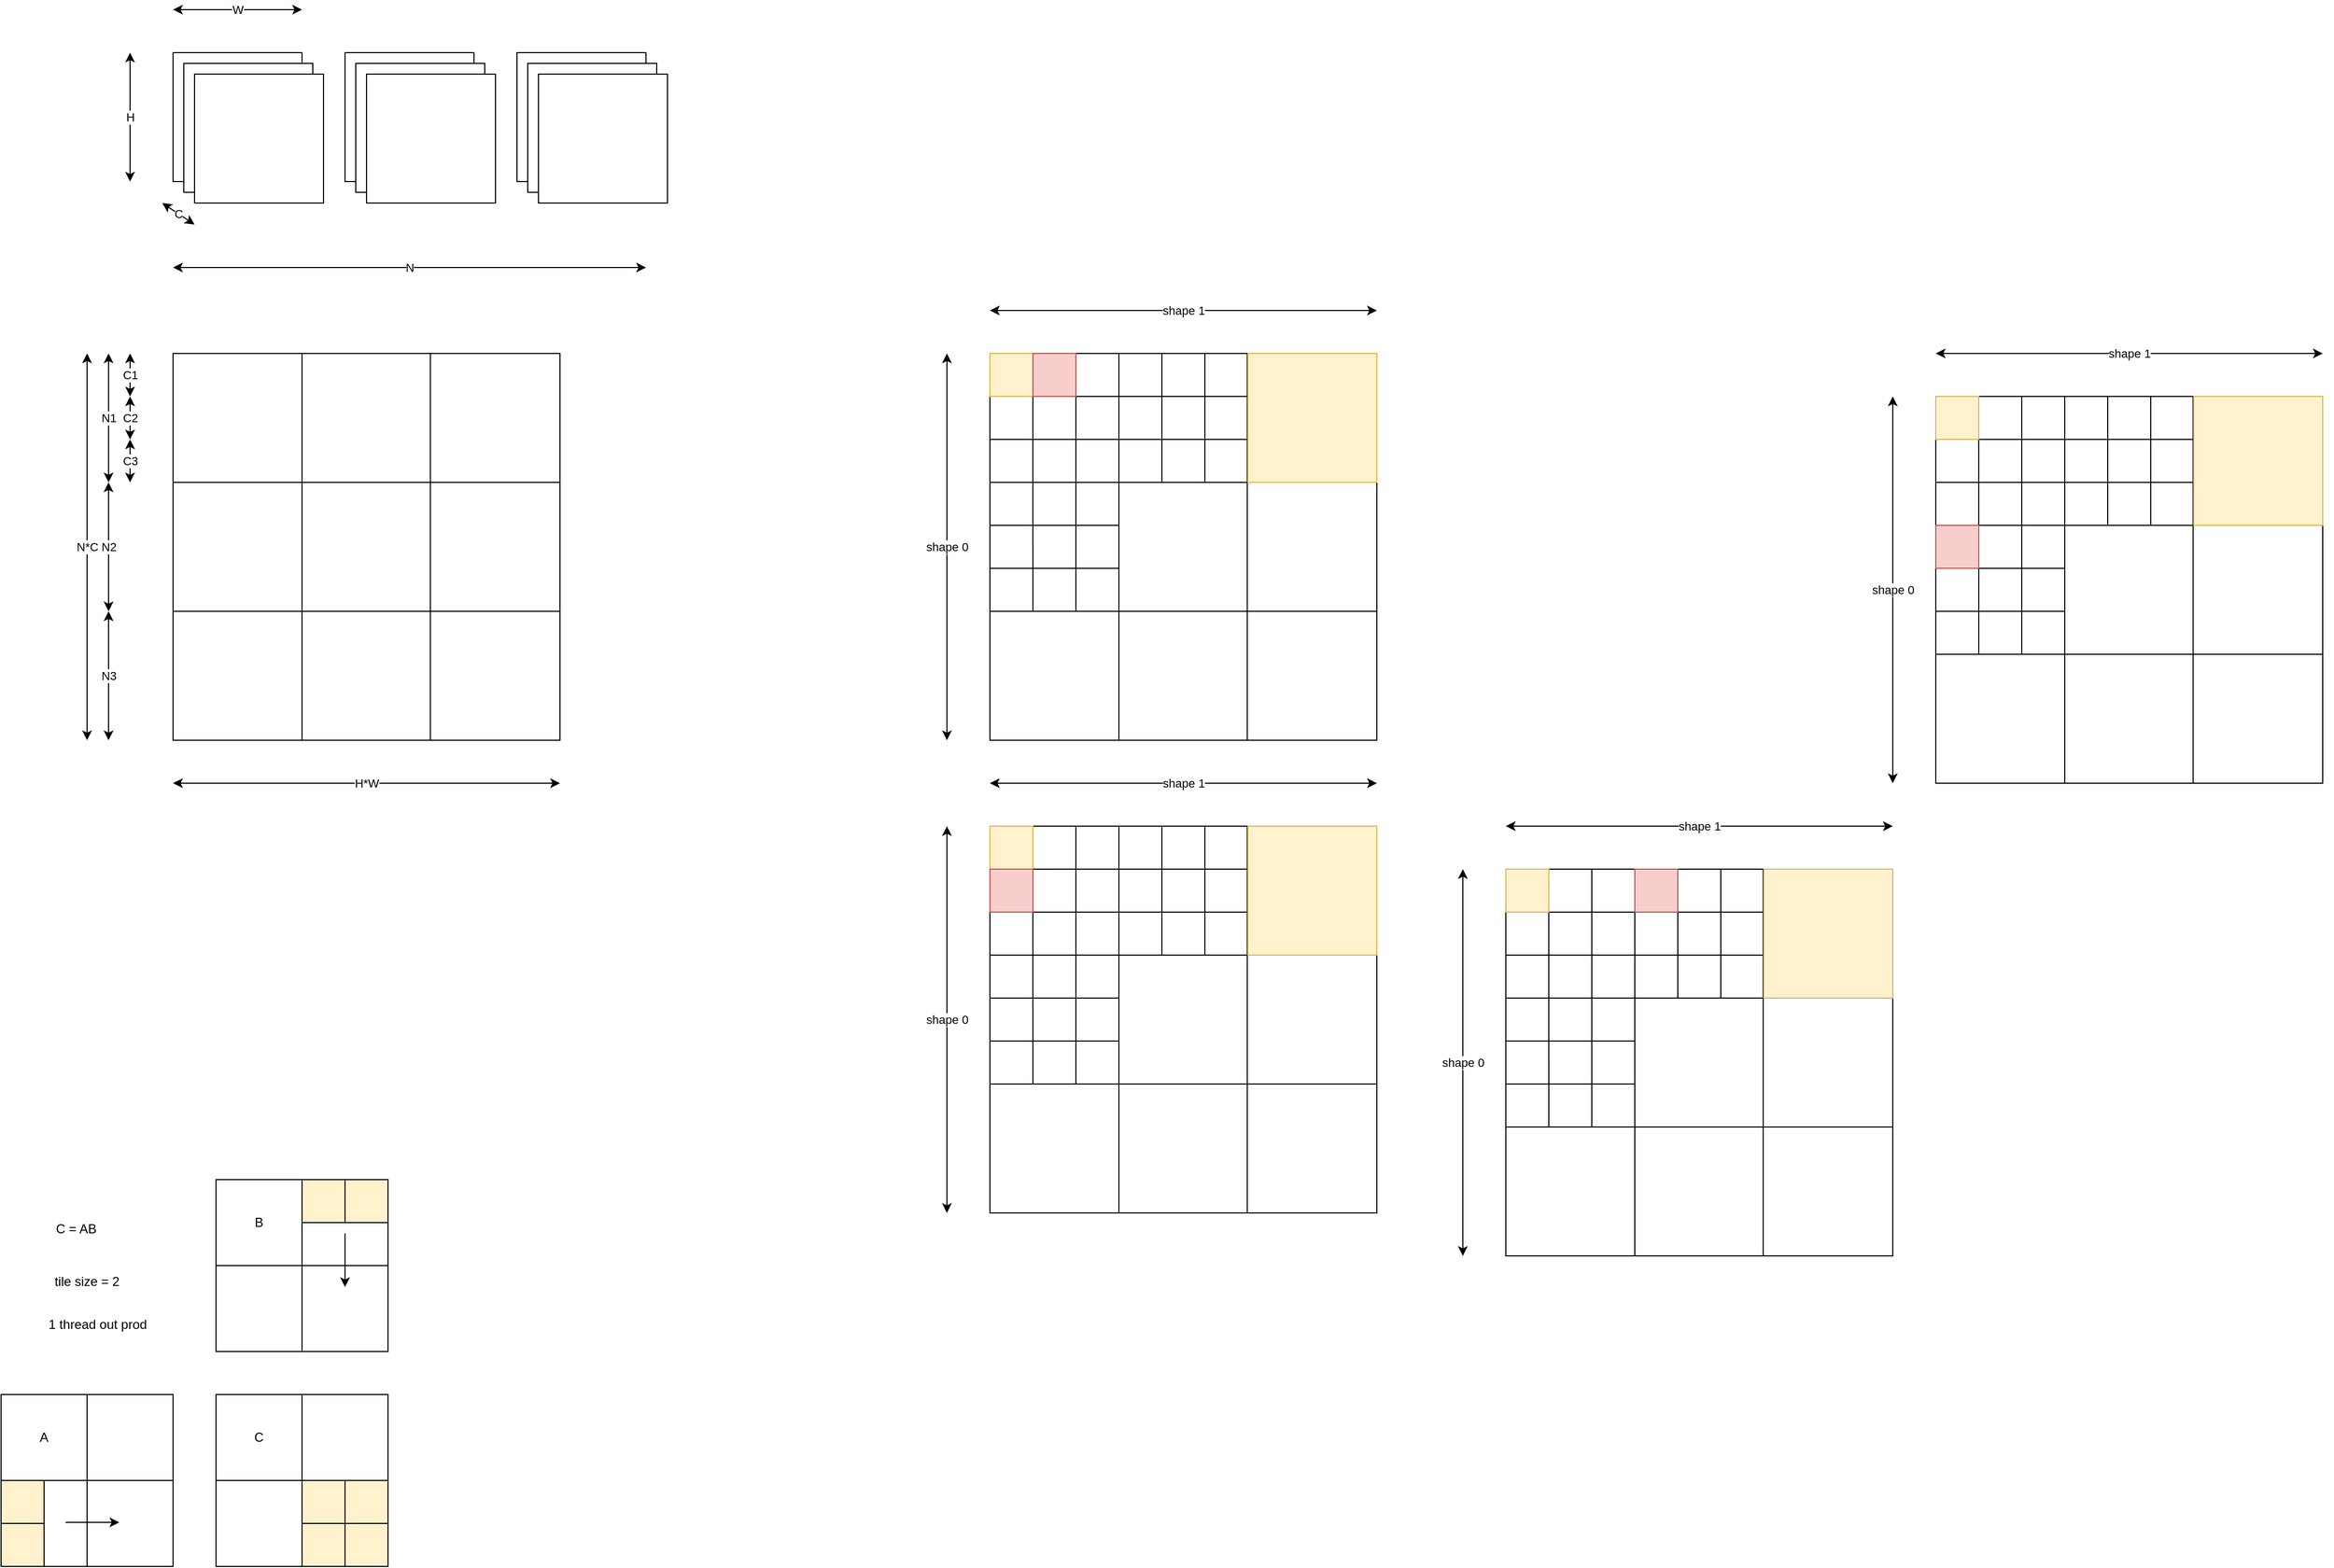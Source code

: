 <mxfile version="24.7.6">
  <diagram name="Page-1" id="Y0RpeH6Es4vmq0wVCik8">
    <mxGraphModel dx="1130" dy="491" grid="1" gridSize="10" guides="1" tooltips="1" connect="1" arrows="1" fold="1" page="1" pageScale="1" pageWidth="827" pageHeight="1169" math="0" shadow="0">
      <root>
        <mxCell id="0" />
        <mxCell id="1" parent="0" />
        <mxCell id="5gfJsL5LL4kJKm2D7V63-10" value="" style="rounded=0;whiteSpace=wrap;html=1;" parent="1" vertex="1">
          <mxGeometry x="160" y="120" width="120" height="120" as="geometry" />
        </mxCell>
        <mxCell id="5gfJsL5LL4kJKm2D7V63-11" value="" style="rounded=0;whiteSpace=wrap;html=1;" parent="1" vertex="1">
          <mxGeometry x="170" y="130" width="120" height="120" as="geometry" />
        </mxCell>
        <mxCell id="5gfJsL5LL4kJKm2D7V63-12" value="" style="rounded=0;whiteSpace=wrap;html=1;" parent="1" vertex="1">
          <mxGeometry x="180" y="140" width="120" height="120" as="geometry" />
        </mxCell>
        <mxCell id="5gfJsL5LL4kJKm2D7V63-13" value="" style="rounded=0;whiteSpace=wrap;html=1;" parent="1" vertex="1">
          <mxGeometry x="320" y="120" width="120" height="120" as="geometry" />
        </mxCell>
        <mxCell id="5gfJsL5LL4kJKm2D7V63-14" value="" style="rounded=0;whiteSpace=wrap;html=1;" parent="1" vertex="1">
          <mxGeometry x="330" y="130" width="120" height="120" as="geometry" />
        </mxCell>
        <mxCell id="5gfJsL5LL4kJKm2D7V63-15" value="" style="rounded=0;whiteSpace=wrap;html=1;" parent="1" vertex="1">
          <mxGeometry x="340" y="140" width="120" height="120" as="geometry" />
        </mxCell>
        <mxCell id="5gfJsL5LL4kJKm2D7V63-16" value="" style="rounded=0;whiteSpace=wrap;html=1;" parent="1" vertex="1">
          <mxGeometry x="480" y="120" width="120" height="120" as="geometry" />
        </mxCell>
        <mxCell id="5gfJsL5LL4kJKm2D7V63-17" value="" style="rounded=0;whiteSpace=wrap;html=1;" parent="1" vertex="1">
          <mxGeometry x="490" y="130" width="120" height="120" as="geometry" />
        </mxCell>
        <mxCell id="5gfJsL5LL4kJKm2D7V63-18" value="" style="rounded=0;whiteSpace=wrap;html=1;" parent="1" vertex="1">
          <mxGeometry x="500" y="140" width="120" height="120" as="geometry" />
        </mxCell>
        <mxCell id="5gfJsL5LL4kJKm2D7V63-19" value="N" style="endArrow=classic;startArrow=classic;html=1;rounded=0;" parent="1" edge="1">
          <mxGeometry width="50" height="50" relative="1" as="geometry">
            <mxPoint x="160" y="320" as="sourcePoint" />
            <mxPoint x="600" y="320" as="targetPoint" />
          </mxGeometry>
        </mxCell>
        <mxCell id="5gfJsL5LL4kJKm2D7V63-20" value="C" style="endArrow=classic;startArrow=classic;html=1;rounded=0;" parent="1" edge="1">
          <mxGeometry width="50" height="50" relative="1" as="geometry">
            <mxPoint x="180" y="280" as="sourcePoint" />
            <mxPoint x="150" y="260" as="targetPoint" />
          </mxGeometry>
        </mxCell>
        <mxCell id="5gfJsL5LL4kJKm2D7V63-21" value="H" style="endArrow=classic;startArrow=classic;html=1;rounded=0;" parent="1" edge="1">
          <mxGeometry width="50" height="50" relative="1" as="geometry">
            <mxPoint x="120" y="240" as="sourcePoint" />
            <mxPoint x="120" y="120" as="targetPoint" />
          </mxGeometry>
        </mxCell>
        <mxCell id="5gfJsL5LL4kJKm2D7V63-27" value="W" style="endArrow=classic;startArrow=classic;html=1;rounded=0;" parent="1" edge="1">
          <mxGeometry width="50" height="50" relative="1" as="geometry">
            <mxPoint x="160" y="80" as="sourcePoint" />
            <mxPoint x="280" y="80" as="targetPoint" />
          </mxGeometry>
        </mxCell>
        <mxCell id="5gfJsL5LL4kJKm2D7V63-29" value="" style="rounded=0;whiteSpace=wrap;html=1;" parent="1" vertex="1">
          <mxGeometry x="160" y="400" width="360" height="360" as="geometry" />
        </mxCell>
        <mxCell id="5gfJsL5LL4kJKm2D7V63-32" value="" style="endArrow=none;html=1;rounded=0;" parent="1" edge="1">
          <mxGeometry width="50" height="50" relative="1" as="geometry">
            <mxPoint x="280" y="760" as="sourcePoint" />
            <mxPoint x="280" y="400" as="targetPoint" />
          </mxGeometry>
        </mxCell>
        <mxCell id="5gfJsL5LL4kJKm2D7V63-33" value="" style="endArrow=none;html=1;rounded=0;" parent="1" edge="1">
          <mxGeometry width="50" height="50" relative="1" as="geometry">
            <mxPoint x="399.41" y="760" as="sourcePoint" />
            <mxPoint x="399.41" y="400" as="targetPoint" />
          </mxGeometry>
        </mxCell>
        <mxCell id="5gfJsL5LL4kJKm2D7V63-34" value="" style="endArrow=none;html=1;rounded=0;" parent="1" edge="1">
          <mxGeometry width="50" height="50" relative="1" as="geometry">
            <mxPoint x="160" y="520" as="sourcePoint" />
            <mxPoint x="520" y="520" as="targetPoint" />
          </mxGeometry>
        </mxCell>
        <mxCell id="5gfJsL5LL4kJKm2D7V63-35" value="" style="endArrow=none;html=1;rounded=0;" parent="1" edge="1">
          <mxGeometry width="50" height="50" relative="1" as="geometry">
            <mxPoint x="160" y="640" as="sourcePoint" />
            <mxPoint x="520" y="640" as="targetPoint" />
          </mxGeometry>
        </mxCell>
        <mxCell id="5gfJsL5LL4kJKm2D7V63-36" value="N*C" style="endArrow=classic;startArrow=classic;html=1;rounded=0;" parent="1" edge="1">
          <mxGeometry width="50" height="50" relative="1" as="geometry">
            <mxPoint x="80" y="760" as="sourcePoint" />
            <mxPoint x="80" y="400" as="targetPoint" />
          </mxGeometry>
        </mxCell>
        <mxCell id="5gfJsL5LL4kJKm2D7V63-38" value="H*W" style="endArrow=classic;startArrow=classic;html=1;rounded=0;" parent="1" edge="1">
          <mxGeometry width="50" height="50" relative="1" as="geometry">
            <mxPoint x="160" y="800" as="sourcePoint" />
            <mxPoint x="520" y="800" as="targetPoint" />
          </mxGeometry>
        </mxCell>
        <mxCell id="5gfJsL5LL4kJKm2D7V63-40" value="N1" style="endArrow=classic;startArrow=classic;html=1;rounded=0;" parent="1" edge="1">
          <mxGeometry width="50" height="50" relative="1" as="geometry">
            <mxPoint x="100" y="520" as="sourcePoint" />
            <mxPoint x="100" y="400" as="targetPoint" />
          </mxGeometry>
        </mxCell>
        <mxCell id="5gfJsL5LL4kJKm2D7V63-41" value="C1" style="endArrow=classic;startArrow=classic;html=1;rounded=0;" parent="1" edge="1">
          <mxGeometry width="50" height="50" relative="1" as="geometry">
            <mxPoint x="120" y="440" as="sourcePoint" />
            <mxPoint x="120" y="400" as="targetPoint" />
          </mxGeometry>
        </mxCell>
        <mxCell id="5gfJsL5LL4kJKm2D7V63-42" value="C2" style="endArrow=classic;startArrow=classic;html=1;rounded=0;" parent="1" edge="1">
          <mxGeometry width="50" height="50" relative="1" as="geometry">
            <mxPoint x="120" y="480" as="sourcePoint" />
            <mxPoint x="120" y="440" as="targetPoint" />
          </mxGeometry>
        </mxCell>
        <mxCell id="5gfJsL5LL4kJKm2D7V63-43" value="C3" style="endArrow=classic;startArrow=classic;html=1;rounded=0;" parent="1" edge="1">
          <mxGeometry width="50" height="50" relative="1" as="geometry">
            <mxPoint x="120" y="520" as="sourcePoint" />
            <mxPoint x="120" y="480" as="targetPoint" />
          </mxGeometry>
        </mxCell>
        <mxCell id="5gfJsL5LL4kJKm2D7V63-44" value="N2" style="endArrow=classic;startArrow=classic;html=1;rounded=0;" parent="1" edge="1">
          <mxGeometry width="50" height="50" relative="1" as="geometry">
            <mxPoint x="100" y="640" as="sourcePoint" />
            <mxPoint x="100" y="520" as="targetPoint" />
          </mxGeometry>
        </mxCell>
        <mxCell id="5gfJsL5LL4kJKm2D7V63-45" value="N3" style="endArrow=classic;startArrow=classic;html=1;rounded=0;" parent="1" edge="1">
          <mxGeometry width="50" height="50" relative="1" as="geometry">
            <mxPoint x="100" y="760" as="sourcePoint" />
            <mxPoint x="100" y="640" as="targetPoint" />
            <mxPoint as="offset" />
          </mxGeometry>
        </mxCell>
        <mxCell id="5LO4a_pjl5MqXzfJr9-C-6" value="" style="rounded=0;whiteSpace=wrap;html=1;" parent="1" vertex="1">
          <mxGeometry x="920" y="400" width="360" height="360" as="geometry" />
        </mxCell>
        <mxCell id="5LO4a_pjl5MqXzfJr9-C-7" value="" style="endArrow=none;html=1;rounded=0;" parent="1" edge="1">
          <mxGeometry width="50" height="50" relative="1" as="geometry">
            <mxPoint x="1040" y="760" as="sourcePoint" />
            <mxPoint x="1040" y="400" as="targetPoint" />
          </mxGeometry>
        </mxCell>
        <mxCell id="5LO4a_pjl5MqXzfJr9-C-8" value="" style="endArrow=none;html=1;rounded=0;" parent="1" edge="1">
          <mxGeometry width="50" height="50" relative="1" as="geometry">
            <mxPoint x="1159.41" y="760" as="sourcePoint" />
            <mxPoint x="1159.41" y="400" as="targetPoint" />
          </mxGeometry>
        </mxCell>
        <mxCell id="5LO4a_pjl5MqXzfJr9-C-9" value="" style="endArrow=none;html=1;rounded=0;" parent="1" edge="1">
          <mxGeometry width="50" height="50" relative="1" as="geometry">
            <mxPoint x="920" y="520" as="sourcePoint" />
            <mxPoint x="1280" y="520" as="targetPoint" />
          </mxGeometry>
        </mxCell>
        <mxCell id="5LO4a_pjl5MqXzfJr9-C-10" value="" style="endArrow=none;html=1;rounded=0;" parent="1" edge="1">
          <mxGeometry width="50" height="50" relative="1" as="geometry">
            <mxPoint x="920" y="640" as="sourcePoint" />
            <mxPoint x="1280" y="640" as="targetPoint" />
          </mxGeometry>
        </mxCell>
        <mxCell id="5LO4a_pjl5MqXzfJr9-C-11" value="" style="endArrow=none;html=1;rounded=0;" parent="1" edge="1">
          <mxGeometry width="50" height="50" relative="1" as="geometry">
            <mxPoint x="920" y="440" as="sourcePoint" />
            <mxPoint x="1160" y="440" as="targetPoint" />
          </mxGeometry>
        </mxCell>
        <mxCell id="5LO4a_pjl5MqXzfJr9-C-12" value="" style="endArrow=none;html=1;rounded=0;" parent="1" edge="1">
          <mxGeometry width="50" height="50" relative="1" as="geometry">
            <mxPoint x="920" y="480" as="sourcePoint" />
            <mxPoint x="1160" y="480" as="targetPoint" />
          </mxGeometry>
        </mxCell>
        <mxCell id="5LO4a_pjl5MqXzfJr9-C-13" value="" style="endArrow=none;html=1;rounded=0;exitX=0.111;exitY=-0.001;exitDx=0;exitDy=0;exitPerimeter=0;" parent="1" source="5LO4a_pjl5MqXzfJr9-C-6" edge="1">
          <mxGeometry width="50" height="50" relative="1" as="geometry">
            <mxPoint x="950" y="570" as="sourcePoint" />
            <mxPoint x="960" y="640" as="targetPoint" />
          </mxGeometry>
        </mxCell>
        <mxCell id="5LO4a_pjl5MqXzfJr9-C-14" value="" style="endArrow=none;html=1;rounded=0;exitX=0.111;exitY=-0.001;exitDx=0;exitDy=0;exitPerimeter=0;" parent="1" edge="1">
          <mxGeometry width="50" height="50" relative="1" as="geometry">
            <mxPoint x="1000" y="400" as="sourcePoint" />
            <mxPoint x="1000" y="640" as="targetPoint" />
          </mxGeometry>
        </mxCell>
        <mxCell id="5LO4a_pjl5MqXzfJr9-C-15" value="" style="endArrow=none;html=1;rounded=0;exitX=0.111;exitY=-0.001;exitDx=0;exitDy=0;exitPerimeter=0;" parent="1" edge="1">
          <mxGeometry width="50" height="50" relative="1" as="geometry">
            <mxPoint x="1080" y="400" as="sourcePoint" />
            <mxPoint x="1080" y="520" as="targetPoint" />
          </mxGeometry>
        </mxCell>
        <mxCell id="5LO4a_pjl5MqXzfJr9-C-16" value="" style="endArrow=none;html=1;rounded=0;exitX=0.111;exitY=-0.001;exitDx=0;exitDy=0;exitPerimeter=0;" parent="1" edge="1">
          <mxGeometry width="50" height="50" relative="1" as="geometry">
            <mxPoint x="1120" y="400" as="sourcePoint" />
            <mxPoint x="1120" y="520" as="targetPoint" />
          </mxGeometry>
        </mxCell>
        <mxCell id="5LO4a_pjl5MqXzfJr9-C-17" value="" style="endArrow=none;html=1;rounded=0;" parent="1" edge="1">
          <mxGeometry width="50" height="50" relative="1" as="geometry">
            <mxPoint x="920" y="560" as="sourcePoint" />
            <mxPoint x="1040" y="560" as="targetPoint" />
          </mxGeometry>
        </mxCell>
        <mxCell id="5LO4a_pjl5MqXzfJr9-C-18" value="" style="endArrow=none;html=1;rounded=0;" parent="1" edge="1">
          <mxGeometry width="50" height="50" relative="1" as="geometry">
            <mxPoint x="920" y="600" as="sourcePoint" />
            <mxPoint x="1040" y="600" as="targetPoint" />
          </mxGeometry>
        </mxCell>
        <mxCell id="5LO4a_pjl5MqXzfJr9-C-19" value="" style="rounded=0;whiteSpace=wrap;html=1;fillColor=#fff2cc;strokeColor=#d6b656;" parent="1" vertex="1">
          <mxGeometry x="1160" y="400" width="120" height="120" as="geometry" />
        </mxCell>
        <mxCell id="5LO4a_pjl5MqXzfJr9-C-20" value="shape 1" style="endArrow=classic;startArrow=classic;html=1;rounded=0;" parent="1" edge="1">
          <mxGeometry width="50" height="50" relative="1" as="geometry">
            <mxPoint x="920" y="360" as="sourcePoint" />
            <mxPoint x="1280" y="360" as="targetPoint" />
          </mxGeometry>
        </mxCell>
        <mxCell id="5LO4a_pjl5MqXzfJr9-C-21" value="shape 0" style="endArrow=classic;startArrow=classic;html=1;rounded=0;" parent="1" edge="1">
          <mxGeometry width="50" height="50" relative="1" as="geometry">
            <mxPoint x="880" y="760" as="sourcePoint" />
            <mxPoint x="880" y="400" as="targetPoint" />
          </mxGeometry>
        </mxCell>
        <mxCell id="5LO4a_pjl5MqXzfJr9-C-22" value="" style="rounded=0;whiteSpace=wrap;html=1;fillColor=#fff2cc;strokeColor=#d6b656;" parent="1" vertex="1">
          <mxGeometry x="920" y="400" width="40" height="40" as="geometry" />
        </mxCell>
        <mxCell id="5LO4a_pjl5MqXzfJr9-C-23" value="" style="rounded=0;whiteSpace=wrap;html=1;fillColor=#f8cecc;strokeColor=#b85450;" parent="1" vertex="1">
          <mxGeometry x="960" y="400" width="40" height="40" as="geometry" />
        </mxCell>
        <mxCell id="5LO4a_pjl5MqXzfJr9-C-25" value="" style="rounded=0;whiteSpace=wrap;html=1;" parent="1" vertex="1">
          <mxGeometry x="920" y="840" width="360" height="360" as="geometry" />
        </mxCell>
        <mxCell id="5LO4a_pjl5MqXzfJr9-C-26" value="" style="endArrow=none;html=1;rounded=0;" parent="1" edge="1">
          <mxGeometry width="50" height="50" relative="1" as="geometry">
            <mxPoint x="1040" y="1200" as="sourcePoint" />
            <mxPoint x="1040" y="840" as="targetPoint" />
          </mxGeometry>
        </mxCell>
        <mxCell id="5LO4a_pjl5MqXzfJr9-C-27" value="" style="endArrow=none;html=1;rounded=0;" parent="1" edge="1">
          <mxGeometry width="50" height="50" relative="1" as="geometry">
            <mxPoint x="1159.41" y="1200" as="sourcePoint" />
            <mxPoint x="1159.41" y="840" as="targetPoint" />
          </mxGeometry>
        </mxCell>
        <mxCell id="5LO4a_pjl5MqXzfJr9-C-28" value="" style="endArrow=none;html=1;rounded=0;" parent="1" edge="1">
          <mxGeometry width="50" height="50" relative="1" as="geometry">
            <mxPoint x="920" y="960" as="sourcePoint" />
            <mxPoint x="1280" y="960" as="targetPoint" />
          </mxGeometry>
        </mxCell>
        <mxCell id="5LO4a_pjl5MqXzfJr9-C-29" value="" style="endArrow=none;html=1;rounded=0;" parent="1" edge="1">
          <mxGeometry width="50" height="50" relative="1" as="geometry">
            <mxPoint x="920" y="1080" as="sourcePoint" />
            <mxPoint x="1280" y="1080" as="targetPoint" />
          </mxGeometry>
        </mxCell>
        <mxCell id="5LO4a_pjl5MqXzfJr9-C-30" value="" style="endArrow=none;html=1;rounded=0;" parent="1" edge="1">
          <mxGeometry width="50" height="50" relative="1" as="geometry">
            <mxPoint x="920" y="880" as="sourcePoint" />
            <mxPoint x="1160" y="880" as="targetPoint" />
          </mxGeometry>
        </mxCell>
        <mxCell id="5LO4a_pjl5MqXzfJr9-C-31" value="" style="endArrow=none;html=1;rounded=0;" parent="1" edge="1">
          <mxGeometry width="50" height="50" relative="1" as="geometry">
            <mxPoint x="920" y="920" as="sourcePoint" />
            <mxPoint x="1160" y="920" as="targetPoint" />
          </mxGeometry>
        </mxCell>
        <mxCell id="5LO4a_pjl5MqXzfJr9-C-32" value="" style="endArrow=none;html=1;rounded=0;exitX=0.111;exitY=-0.001;exitDx=0;exitDy=0;exitPerimeter=0;" parent="1" source="5LO4a_pjl5MqXzfJr9-C-25" edge="1">
          <mxGeometry width="50" height="50" relative="1" as="geometry">
            <mxPoint x="950" y="1010" as="sourcePoint" />
            <mxPoint x="960" y="1080" as="targetPoint" />
          </mxGeometry>
        </mxCell>
        <mxCell id="5LO4a_pjl5MqXzfJr9-C-33" value="" style="endArrow=none;html=1;rounded=0;exitX=0.111;exitY=-0.001;exitDx=0;exitDy=0;exitPerimeter=0;" parent="1" edge="1">
          <mxGeometry width="50" height="50" relative="1" as="geometry">
            <mxPoint x="1000" y="840" as="sourcePoint" />
            <mxPoint x="1000" y="1080" as="targetPoint" />
          </mxGeometry>
        </mxCell>
        <mxCell id="5LO4a_pjl5MqXzfJr9-C-34" value="" style="endArrow=none;html=1;rounded=0;exitX=0.111;exitY=-0.001;exitDx=0;exitDy=0;exitPerimeter=0;" parent="1" edge="1">
          <mxGeometry width="50" height="50" relative="1" as="geometry">
            <mxPoint x="1080" y="840" as="sourcePoint" />
            <mxPoint x="1080" y="960" as="targetPoint" />
          </mxGeometry>
        </mxCell>
        <mxCell id="5LO4a_pjl5MqXzfJr9-C-35" value="" style="endArrow=none;html=1;rounded=0;exitX=0.111;exitY=-0.001;exitDx=0;exitDy=0;exitPerimeter=0;" parent="1" edge="1">
          <mxGeometry width="50" height="50" relative="1" as="geometry">
            <mxPoint x="1120" y="840" as="sourcePoint" />
            <mxPoint x="1120" y="960" as="targetPoint" />
          </mxGeometry>
        </mxCell>
        <mxCell id="5LO4a_pjl5MqXzfJr9-C-36" value="" style="endArrow=none;html=1;rounded=0;" parent="1" edge="1">
          <mxGeometry width="50" height="50" relative="1" as="geometry">
            <mxPoint x="920" y="1000" as="sourcePoint" />
            <mxPoint x="1040" y="1000" as="targetPoint" />
          </mxGeometry>
        </mxCell>
        <mxCell id="5LO4a_pjl5MqXzfJr9-C-37" value="" style="endArrow=none;html=1;rounded=0;" parent="1" edge="1">
          <mxGeometry width="50" height="50" relative="1" as="geometry">
            <mxPoint x="920" y="1040" as="sourcePoint" />
            <mxPoint x="1040" y="1040" as="targetPoint" />
          </mxGeometry>
        </mxCell>
        <mxCell id="5LO4a_pjl5MqXzfJr9-C-38" value="" style="rounded=0;whiteSpace=wrap;html=1;fillColor=#fff2cc;strokeColor=#d6b656;" parent="1" vertex="1">
          <mxGeometry x="1160" y="840" width="120" height="120" as="geometry" />
        </mxCell>
        <mxCell id="5LO4a_pjl5MqXzfJr9-C-39" value="shape 1" style="endArrow=classic;startArrow=classic;html=1;rounded=0;" parent="1" edge="1">
          <mxGeometry width="50" height="50" relative="1" as="geometry">
            <mxPoint x="920" y="800" as="sourcePoint" />
            <mxPoint x="1280" y="800" as="targetPoint" />
          </mxGeometry>
        </mxCell>
        <mxCell id="5LO4a_pjl5MqXzfJr9-C-40" value="shape 0" style="endArrow=classic;startArrow=classic;html=1;rounded=0;" parent="1" edge="1">
          <mxGeometry width="50" height="50" relative="1" as="geometry">
            <mxPoint x="880" y="1200" as="sourcePoint" />
            <mxPoint x="880" y="840" as="targetPoint" />
          </mxGeometry>
        </mxCell>
        <mxCell id="5LO4a_pjl5MqXzfJr9-C-41" value="" style="rounded=0;whiteSpace=wrap;html=1;fillColor=#fff2cc;strokeColor=#d6b656;" parent="1" vertex="1">
          <mxGeometry x="920" y="840" width="40" height="40" as="geometry" />
        </mxCell>
        <mxCell id="5LO4a_pjl5MqXzfJr9-C-42" value="" style="rounded=0;whiteSpace=wrap;html=1;fillColor=#f8cecc;strokeColor=#b85450;" parent="1" vertex="1">
          <mxGeometry x="920" y="880" width="40" height="40" as="geometry" />
        </mxCell>
        <mxCell id="5LO4a_pjl5MqXzfJr9-C-45" value="" style="rounded=0;whiteSpace=wrap;html=1;" parent="1" vertex="1">
          <mxGeometry x="1400" y="880" width="360" height="360" as="geometry" />
        </mxCell>
        <mxCell id="5LO4a_pjl5MqXzfJr9-C-46" value="" style="endArrow=none;html=1;rounded=0;" parent="1" edge="1">
          <mxGeometry width="50" height="50" relative="1" as="geometry">
            <mxPoint x="1520" y="1240" as="sourcePoint" />
            <mxPoint x="1520" y="880" as="targetPoint" />
          </mxGeometry>
        </mxCell>
        <mxCell id="5LO4a_pjl5MqXzfJr9-C-47" value="" style="endArrow=none;html=1;rounded=0;" parent="1" edge="1">
          <mxGeometry width="50" height="50" relative="1" as="geometry">
            <mxPoint x="1639.41" y="1240" as="sourcePoint" />
            <mxPoint x="1639.41" y="880" as="targetPoint" />
          </mxGeometry>
        </mxCell>
        <mxCell id="5LO4a_pjl5MqXzfJr9-C-48" value="" style="endArrow=none;html=1;rounded=0;" parent="1" edge="1">
          <mxGeometry width="50" height="50" relative="1" as="geometry">
            <mxPoint x="1400" y="1000" as="sourcePoint" />
            <mxPoint x="1760" y="1000" as="targetPoint" />
          </mxGeometry>
        </mxCell>
        <mxCell id="5LO4a_pjl5MqXzfJr9-C-49" value="" style="endArrow=none;html=1;rounded=0;" parent="1" edge="1">
          <mxGeometry width="50" height="50" relative="1" as="geometry">
            <mxPoint x="1400" y="1120" as="sourcePoint" />
            <mxPoint x="1760" y="1120" as="targetPoint" />
          </mxGeometry>
        </mxCell>
        <mxCell id="5LO4a_pjl5MqXzfJr9-C-50" value="" style="endArrow=none;html=1;rounded=0;" parent="1" edge="1">
          <mxGeometry width="50" height="50" relative="1" as="geometry">
            <mxPoint x="1400" y="920" as="sourcePoint" />
            <mxPoint x="1640" y="920" as="targetPoint" />
          </mxGeometry>
        </mxCell>
        <mxCell id="5LO4a_pjl5MqXzfJr9-C-51" value="" style="endArrow=none;html=1;rounded=0;" parent="1" edge="1">
          <mxGeometry width="50" height="50" relative="1" as="geometry">
            <mxPoint x="1400" y="960" as="sourcePoint" />
            <mxPoint x="1640" y="960" as="targetPoint" />
          </mxGeometry>
        </mxCell>
        <mxCell id="5LO4a_pjl5MqXzfJr9-C-52" value="" style="endArrow=none;html=1;rounded=0;exitX=0.111;exitY=-0.001;exitDx=0;exitDy=0;exitPerimeter=0;" parent="1" source="5LO4a_pjl5MqXzfJr9-C-45" edge="1">
          <mxGeometry width="50" height="50" relative="1" as="geometry">
            <mxPoint x="1430" y="1050" as="sourcePoint" />
            <mxPoint x="1440" y="1120" as="targetPoint" />
          </mxGeometry>
        </mxCell>
        <mxCell id="5LO4a_pjl5MqXzfJr9-C-53" value="" style="endArrow=none;html=1;rounded=0;exitX=0.111;exitY=-0.001;exitDx=0;exitDy=0;exitPerimeter=0;" parent="1" edge="1">
          <mxGeometry width="50" height="50" relative="1" as="geometry">
            <mxPoint x="1480" y="880" as="sourcePoint" />
            <mxPoint x="1480" y="1120" as="targetPoint" />
          </mxGeometry>
        </mxCell>
        <mxCell id="5LO4a_pjl5MqXzfJr9-C-54" value="" style="endArrow=none;html=1;rounded=0;exitX=0.111;exitY=-0.001;exitDx=0;exitDy=0;exitPerimeter=0;" parent="1" edge="1">
          <mxGeometry width="50" height="50" relative="1" as="geometry">
            <mxPoint x="1560" y="880" as="sourcePoint" />
            <mxPoint x="1560" y="1000" as="targetPoint" />
          </mxGeometry>
        </mxCell>
        <mxCell id="5LO4a_pjl5MqXzfJr9-C-55" value="" style="endArrow=none;html=1;rounded=0;exitX=0.111;exitY=-0.001;exitDx=0;exitDy=0;exitPerimeter=0;" parent="1" edge="1">
          <mxGeometry width="50" height="50" relative="1" as="geometry">
            <mxPoint x="1600" y="880" as="sourcePoint" />
            <mxPoint x="1600" y="1000" as="targetPoint" />
          </mxGeometry>
        </mxCell>
        <mxCell id="5LO4a_pjl5MqXzfJr9-C-56" value="" style="endArrow=none;html=1;rounded=0;" parent="1" edge="1">
          <mxGeometry width="50" height="50" relative="1" as="geometry">
            <mxPoint x="1400" y="1040" as="sourcePoint" />
            <mxPoint x="1520" y="1040" as="targetPoint" />
          </mxGeometry>
        </mxCell>
        <mxCell id="5LO4a_pjl5MqXzfJr9-C-57" value="" style="endArrow=none;html=1;rounded=0;" parent="1" edge="1">
          <mxGeometry width="50" height="50" relative="1" as="geometry">
            <mxPoint x="1400" y="1080" as="sourcePoint" />
            <mxPoint x="1520" y="1080" as="targetPoint" />
          </mxGeometry>
        </mxCell>
        <mxCell id="5LO4a_pjl5MqXzfJr9-C-58" value="" style="rounded=0;whiteSpace=wrap;html=1;fillColor=#fff2cc;strokeColor=#d6b656;" parent="1" vertex="1">
          <mxGeometry x="1640" y="880" width="120" height="120" as="geometry" />
        </mxCell>
        <mxCell id="5LO4a_pjl5MqXzfJr9-C-59" value="shape 1" style="endArrow=classic;startArrow=classic;html=1;rounded=0;" parent="1" edge="1">
          <mxGeometry width="50" height="50" relative="1" as="geometry">
            <mxPoint x="1400" y="840" as="sourcePoint" />
            <mxPoint x="1760" y="840" as="targetPoint" />
          </mxGeometry>
        </mxCell>
        <mxCell id="5LO4a_pjl5MqXzfJr9-C-60" value="shape 0" style="endArrow=classic;startArrow=classic;html=1;rounded=0;" parent="1" edge="1">
          <mxGeometry width="50" height="50" relative="1" as="geometry">
            <mxPoint x="1360" y="1240" as="sourcePoint" />
            <mxPoint x="1360" y="880" as="targetPoint" />
          </mxGeometry>
        </mxCell>
        <mxCell id="5LO4a_pjl5MqXzfJr9-C-61" value="" style="rounded=0;whiteSpace=wrap;html=1;fillColor=#fff2cc;strokeColor=#d6b656;" parent="1" vertex="1">
          <mxGeometry x="1400" y="880" width="40" height="40" as="geometry" />
        </mxCell>
        <mxCell id="5LO4a_pjl5MqXzfJr9-C-62" value="" style="rounded=0;whiteSpace=wrap;html=1;fillColor=#f8cecc;strokeColor=#b85450;" parent="1" vertex="1">
          <mxGeometry x="1520" y="880" width="40" height="40" as="geometry" />
        </mxCell>
        <mxCell id="5LO4a_pjl5MqXzfJr9-C-83" value="" style="rounded=0;whiteSpace=wrap;html=1;" parent="1" vertex="1">
          <mxGeometry x="1800" y="440" width="360" height="360" as="geometry" />
        </mxCell>
        <mxCell id="5LO4a_pjl5MqXzfJr9-C-84" value="" style="endArrow=none;html=1;rounded=0;" parent="1" edge="1">
          <mxGeometry width="50" height="50" relative="1" as="geometry">
            <mxPoint x="1920" y="800" as="sourcePoint" />
            <mxPoint x="1920" y="440" as="targetPoint" />
          </mxGeometry>
        </mxCell>
        <mxCell id="5LO4a_pjl5MqXzfJr9-C-85" value="" style="endArrow=none;html=1;rounded=0;" parent="1" edge="1">
          <mxGeometry width="50" height="50" relative="1" as="geometry">
            <mxPoint x="2039.41" y="800" as="sourcePoint" />
            <mxPoint x="2039.41" y="440" as="targetPoint" />
          </mxGeometry>
        </mxCell>
        <mxCell id="5LO4a_pjl5MqXzfJr9-C-86" value="" style="endArrow=none;html=1;rounded=0;" parent="1" edge="1">
          <mxGeometry width="50" height="50" relative="1" as="geometry">
            <mxPoint x="1800" y="560" as="sourcePoint" />
            <mxPoint x="2160" y="560" as="targetPoint" />
          </mxGeometry>
        </mxCell>
        <mxCell id="5LO4a_pjl5MqXzfJr9-C-87" value="" style="endArrow=none;html=1;rounded=0;" parent="1" edge="1">
          <mxGeometry width="50" height="50" relative="1" as="geometry">
            <mxPoint x="1800" y="680" as="sourcePoint" />
            <mxPoint x="2160" y="680" as="targetPoint" />
          </mxGeometry>
        </mxCell>
        <mxCell id="5LO4a_pjl5MqXzfJr9-C-88" value="" style="endArrow=none;html=1;rounded=0;" parent="1" edge="1">
          <mxGeometry width="50" height="50" relative="1" as="geometry">
            <mxPoint x="1800" y="480" as="sourcePoint" />
            <mxPoint x="2040" y="480" as="targetPoint" />
          </mxGeometry>
        </mxCell>
        <mxCell id="5LO4a_pjl5MqXzfJr9-C-89" value="" style="endArrow=none;html=1;rounded=0;" parent="1" edge="1">
          <mxGeometry width="50" height="50" relative="1" as="geometry">
            <mxPoint x="1800" y="520" as="sourcePoint" />
            <mxPoint x="2040" y="520" as="targetPoint" />
          </mxGeometry>
        </mxCell>
        <mxCell id="5LO4a_pjl5MqXzfJr9-C-90" value="" style="endArrow=none;html=1;rounded=0;exitX=0.111;exitY=-0.001;exitDx=0;exitDy=0;exitPerimeter=0;" parent="1" source="5LO4a_pjl5MqXzfJr9-C-83" edge="1">
          <mxGeometry width="50" height="50" relative="1" as="geometry">
            <mxPoint x="1830" y="610" as="sourcePoint" />
            <mxPoint x="1840" y="680" as="targetPoint" />
          </mxGeometry>
        </mxCell>
        <mxCell id="5LO4a_pjl5MqXzfJr9-C-91" value="" style="endArrow=none;html=1;rounded=0;exitX=0.111;exitY=-0.001;exitDx=0;exitDy=0;exitPerimeter=0;" parent="1" edge="1">
          <mxGeometry width="50" height="50" relative="1" as="geometry">
            <mxPoint x="1880" y="440" as="sourcePoint" />
            <mxPoint x="1880" y="680" as="targetPoint" />
          </mxGeometry>
        </mxCell>
        <mxCell id="5LO4a_pjl5MqXzfJr9-C-92" value="" style="endArrow=none;html=1;rounded=0;exitX=0.111;exitY=-0.001;exitDx=0;exitDy=0;exitPerimeter=0;" parent="1" edge="1">
          <mxGeometry width="50" height="50" relative="1" as="geometry">
            <mxPoint x="1960" y="440" as="sourcePoint" />
            <mxPoint x="1960" y="560" as="targetPoint" />
          </mxGeometry>
        </mxCell>
        <mxCell id="5LO4a_pjl5MqXzfJr9-C-93" value="" style="endArrow=none;html=1;rounded=0;exitX=0.111;exitY=-0.001;exitDx=0;exitDy=0;exitPerimeter=0;" parent="1" edge="1">
          <mxGeometry width="50" height="50" relative="1" as="geometry">
            <mxPoint x="2000" y="440" as="sourcePoint" />
            <mxPoint x="2000" y="560" as="targetPoint" />
          </mxGeometry>
        </mxCell>
        <mxCell id="5LO4a_pjl5MqXzfJr9-C-94" value="" style="endArrow=none;html=1;rounded=0;" parent="1" edge="1">
          <mxGeometry width="50" height="50" relative="1" as="geometry">
            <mxPoint x="1800" y="600" as="sourcePoint" />
            <mxPoint x="1920" y="600" as="targetPoint" />
          </mxGeometry>
        </mxCell>
        <mxCell id="5LO4a_pjl5MqXzfJr9-C-95" value="" style="endArrow=none;html=1;rounded=0;" parent="1" edge="1">
          <mxGeometry width="50" height="50" relative="1" as="geometry">
            <mxPoint x="1800" y="640" as="sourcePoint" />
            <mxPoint x="1920" y="640" as="targetPoint" />
          </mxGeometry>
        </mxCell>
        <mxCell id="5LO4a_pjl5MqXzfJr9-C-96" value="" style="rounded=0;whiteSpace=wrap;html=1;fillColor=#fff2cc;strokeColor=#d6b656;" parent="1" vertex="1">
          <mxGeometry x="2040" y="440" width="120" height="120" as="geometry" />
        </mxCell>
        <mxCell id="5LO4a_pjl5MqXzfJr9-C-97" value="shape 1" style="endArrow=classic;startArrow=classic;html=1;rounded=0;" parent="1" edge="1">
          <mxGeometry width="50" height="50" relative="1" as="geometry">
            <mxPoint x="1800" y="400" as="sourcePoint" />
            <mxPoint x="2160" y="400" as="targetPoint" />
          </mxGeometry>
        </mxCell>
        <mxCell id="5LO4a_pjl5MqXzfJr9-C-98" value="shape 0" style="endArrow=classic;startArrow=classic;html=1;rounded=0;" parent="1" edge="1">
          <mxGeometry width="50" height="50" relative="1" as="geometry">
            <mxPoint x="1760" y="800" as="sourcePoint" />
            <mxPoint x="1760" y="440" as="targetPoint" />
          </mxGeometry>
        </mxCell>
        <mxCell id="5LO4a_pjl5MqXzfJr9-C-99" value="" style="rounded=0;whiteSpace=wrap;html=1;fillColor=#fff2cc;strokeColor=#d6b656;" parent="1" vertex="1">
          <mxGeometry x="1800" y="440" width="40" height="40" as="geometry" />
        </mxCell>
        <mxCell id="5LO4a_pjl5MqXzfJr9-C-100" value="" style="rounded=0;whiteSpace=wrap;html=1;fillColor=#f8cecc;strokeColor=#b85450;" parent="1" vertex="1">
          <mxGeometry x="1800" y="560" width="40" height="40" as="geometry" />
        </mxCell>
        <mxCell id="6vSg6GegdJbDkyeZJpWi-1" value="" style="whiteSpace=wrap;html=1;aspect=fixed;" vertex="1" parent="1">
          <mxGeometry x="200" y="1169" width="80" height="80" as="geometry" />
        </mxCell>
        <mxCell id="6vSg6GegdJbDkyeZJpWi-2" value="" style="whiteSpace=wrap;html=1;aspect=fixed;" vertex="1" parent="1">
          <mxGeometry x="280" y="1169" width="80" height="80" as="geometry" />
        </mxCell>
        <mxCell id="6vSg6GegdJbDkyeZJpWi-3" value="" style="whiteSpace=wrap;html=1;aspect=fixed;" vertex="1" parent="1">
          <mxGeometry x="200" y="1249" width="80" height="80" as="geometry" />
        </mxCell>
        <mxCell id="6vSg6GegdJbDkyeZJpWi-4" value="" style="whiteSpace=wrap;html=1;aspect=fixed;" vertex="1" parent="1">
          <mxGeometry x="280" y="1249" width="80" height="80" as="geometry" />
        </mxCell>
        <mxCell id="6vSg6GegdJbDkyeZJpWi-5" value="" style="whiteSpace=wrap;html=1;aspect=fixed;fontStyle=1;fillColor=#fff2cc;strokeColor=#000000;" vertex="1" parent="1">
          <mxGeometry x="320" y="1169" width="40" height="40" as="geometry" />
        </mxCell>
        <mxCell id="6vSg6GegdJbDkyeZJpWi-6" value="" style="whiteSpace=wrap;html=1;aspect=fixed;fontStyle=1;fillColor=#fff2cc;strokeColor=#000000;" vertex="1" parent="1">
          <mxGeometry x="280" y="1169" width="40" height="40" as="geometry" />
        </mxCell>
        <mxCell id="6vSg6GegdJbDkyeZJpWi-8" value="" style="whiteSpace=wrap;html=1;aspect=fixed;" vertex="1" parent="1">
          <mxGeometry y="1369" width="80" height="80" as="geometry" />
        </mxCell>
        <mxCell id="6vSg6GegdJbDkyeZJpWi-9" value="" style="whiteSpace=wrap;html=1;aspect=fixed;" vertex="1" parent="1">
          <mxGeometry x="80" y="1369" width="80" height="80" as="geometry" />
        </mxCell>
        <mxCell id="6vSg6GegdJbDkyeZJpWi-10" value="" style="whiteSpace=wrap;html=1;aspect=fixed;" vertex="1" parent="1">
          <mxGeometry y="1449" width="80" height="80" as="geometry" />
        </mxCell>
        <mxCell id="6vSg6GegdJbDkyeZJpWi-11" value="" style="whiteSpace=wrap;html=1;aspect=fixed;" vertex="1" parent="1">
          <mxGeometry x="80" y="1449" width="80" height="80" as="geometry" />
        </mxCell>
        <mxCell id="6vSg6GegdJbDkyeZJpWi-12" value="" style="whiteSpace=wrap;html=1;aspect=fixed;fontStyle=1;fillColor=#fff2cc;strokeColor=#000000;" vertex="1" parent="1">
          <mxGeometry y="1449" width="40" height="40" as="geometry" />
        </mxCell>
        <mxCell id="6vSg6GegdJbDkyeZJpWi-13" value="" style="whiteSpace=wrap;html=1;aspect=fixed;fontStyle=1;fillColor=#fff2cc;strokeColor=#000000;" vertex="1" parent="1">
          <mxGeometry y="1489" width="40" height="40" as="geometry" />
        </mxCell>
        <mxCell id="6vSg6GegdJbDkyeZJpWi-14" value="" style="whiteSpace=wrap;html=1;aspect=fixed;" vertex="1" parent="1">
          <mxGeometry x="200" y="1369" width="80" height="80" as="geometry" />
        </mxCell>
        <mxCell id="6vSg6GegdJbDkyeZJpWi-15" value="" style="whiteSpace=wrap;html=1;aspect=fixed;" vertex="1" parent="1">
          <mxGeometry x="280" y="1369" width="80" height="80" as="geometry" />
        </mxCell>
        <mxCell id="6vSg6GegdJbDkyeZJpWi-16" value="" style="whiteSpace=wrap;html=1;aspect=fixed;" vertex="1" parent="1">
          <mxGeometry x="200" y="1449" width="80" height="80" as="geometry" />
        </mxCell>
        <mxCell id="6vSg6GegdJbDkyeZJpWi-17" value="" style="whiteSpace=wrap;html=1;aspect=fixed;" vertex="1" parent="1">
          <mxGeometry x="280" y="1449" width="80" height="80" as="geometry" />
        </mxCell>
        <mxCell id="6vSg6GegdJbDkyeZJpWi-18" value="" style="whiteSpace=wrap;html=1;aspect=fixed;fontStyle=1;fillColor=#fff2cc;strokeColor=#000000;" vertex="1" parent="1">
          <mxGeometry x="320" y="1489" width="40" height="40" as="geometry" />
        </mxCell>
        <mxCell id="6vSg6GegdJbDkyeZJpWi-19" value="" style="whiteSpace=wrap;html=1;aspect=fixed;fontStyle=1;fillColor=#fff2cc;strokeColor=#000000;" vertex="1" parent="1">
          <mxGeometry x="320" y="1449" width="40" height="40" as="geometry" />
        </mxCell>
        <mxCell id="6vSg6GegdJbDkyeZJpWi-20" value="" style="whiteSpace=wrap;html=1;aspect=fixed;fontStyle=1;fillColor=#fff2cc;strokeColor=#000000;" vertex="1" parent="1">
          <mxGeometry x="280" y="1489" width="40" height="40" as="geometry" />
        </mxCell>
        <mxCell id="6vSg6GegdJbDkyeZJpWi-21" value="" style="whiteSpace=wrap;html=1;aspect=fixed;fontStyle=1;fillColor=#fff2cc;strokeColor=#000000;" vertex="1" parent="1">
          <mxGeometry x="280" y="1449" width="40" height="40" as="geometry" />
        </mxCell>
        <mxCell id="6vSg6GegdJbDkyeZJpWi-22" value="" style="endArrow=classic;html=1;rounded=0;" edge="1" parent="1">
          <mxGeometry width="50" height="50" relative="1" as="geometry">
            <mxPoint x="320" y="1219" as="sourcePoint" />
            <mxPoint x="320" y="1269" as="targetPoint" />
          </mxGeometry>
        </mxCell>
        <mxCell id="6vSg6GegdJbDkyeZJpWi-23" value="" style="endArrow=classic;html=1;rounded=0;" edge="1" parent="1">
          <mxGeometry width="50" height="50" relative="1" as="geometry">
            <mxPoint x="60" y="1488" as="sourcePoint" />
            <mxPoint x="110" y="1488" as="targetPoint" />
          </mxGeometry>
        </mxCell>
        <mxCell id="6vSg6GegdJbDkyeZJpWi-25" value="tile size = 2" style="text;strokeColor=none;align=center;fillColor=none;html=1;verticalAlign=middle;whiteSpace=wrap;rounded=0;" vertex="1" parent="1">
          <mxGeometry x="40" y="1249" width="80" height="30" as="geometry" />
        </mxCell>
        <mxCell id="6vSg6GegdJbDkyeZJpWi-26" value="1 thread out prod" style="text;strokeColor=none;align=center;fillColor=none;html=1;verticalAlign=middle;whiteSpace=wrap;rounded=0;" vertex="1" parent="1">
          <mxGeometry x="40" y="1289" width="100" height="30" as="geometry" />
        </mxCell>
        <mxCell id="6vSg6GegdJbDkyeZJpWi-28" value="C = AB" style="text;strokeColor=none;align=center;fillColor=none;html=1;verticalAlign=middle;whiteSpace=wrap;rounded=0;" vertex="1" parent="1">
          <mxGeometry x="40" y="1200" width="60" height="30" as="geometry" />
        </mxCell>
        <mxCell id="6vSg6GegdJbDkyeZJpWi-29" value="A" style="text;strokeColor=none;align=center;fillColor=none;html=1;verticalAlign=middle;whiteSpace=wrap;rounded=0;" vertex="1" parent="1">
          <mxGeometry x="10" y="1394" width="60" height="30" as="geometry" />
        </mxCell>
        <mxCell id="6vSg6GegdJbDkyeZJpWi-30" value="B" style="text;strokeColor=none;align=center;fillColor=none;html=1;verticalAlign=middle;whiteSpace=wrap;rounded=0;" vertex="1" parent="1">
          <mxGeometry x="210" y="1194" width="60" height="30" as="geometry" />
        </mxCell>
        <mxCell id="6vSg6GegdJbDkyeZJpWi-31" value="C" style="text;strokeColor=none;align=center;fillColor=none;html=1;verticalAlign=middle;whiteSpace=wrap;rounded=0;" vertex="1" parent="1">
          <mxGeometry x="210" y="1394" width="60" height="30" as="geometry" />
        </mxCell>
      </root>
    </mxGraphModel>
  </diagram>
</mxfile>
